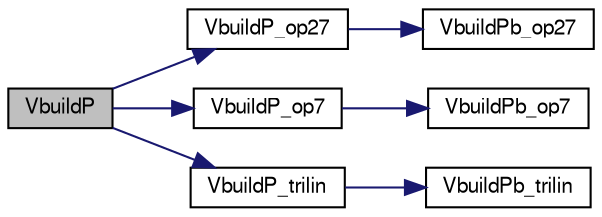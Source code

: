 digraph G
{
  edge [fontname="FreeSans",fontsize="10",labelfontname="FreeSans",labelfontsize="10"];
  node [fontname="FreeSans",fontsize="10",shape=record];
  rankdir=LR;
  Node1 [label="VbuildP",height=0.2,width=0.4,color="black", fillcolor="grey75", style="filled" fontcolor="black"];
  Node1 -> Node2 [color="midnightblue",fontsize="10",style="solid",fontname="FreeSans"];
  Node2 [label="VbuildP_op27",height=0.2,width=0.4,color="black", fillcolor="white", style="filled",URL="$build_pd_8h.html#a29bc25c5ac8cb46f66230189cafb0bde"];
  Node2 -> Node3 [color="midnightblue",fontsize="10",style="solid",fontname="FreeSans"];
  Node3 [label="VbuildPb_op27",height=0.2,width=0.4,color="black", fillcolor="white", style="filled",URL="$build_pd_8h.html#a44e49b7712ea4e9518108ccf1fdce266"];
  Node1 -> Node4 [color="midnightblue",fontsize="10",style="solid",fontname="FreeSans"];
  Node4 [label="VbuildP_op7",height=0.2,width=0.4,color="black", fillcolor="white", style="filled",URL="$build_pd_8h.html#aa014512f6de4184668d69e35e5caae78"];
  Node4 -> Node5 [color="midnightblue",fontsize="10",style="solid",fontname="FreeSans"];
  Node5 [label="VbuildPb_op7",height=0.2,width=0.4,color="black", fillcolor="white", style="filled",URL="$build_pd_8h.html#a909d87ee5bc6f29d6ed4c37d6cf120b7"];
  Node1 -> Node6 [color="midnightblue",fontsize="10",style="solid",fontname="FreeSans"];
  Node6 [label="VbuildP_trilin",height=0.2,width=0.4,color="black", fillcolor="white", style="filled",URL="$build_pd_8h.html#a73ebfb2bcca51a04b10be1fc19317dc5"];
  Node6 -> Node7 [color="midnightblue",fontsize="10",style="solid",fontname="FreeSans"];
  Node7 [label="VbuildPb_trilin",height=0.2,width=0.4,color="black", fillcolor="white", style="filled",URL="$build_pd_8h.html#a483e139344e16bf6e514b4a10f597067"];
}
